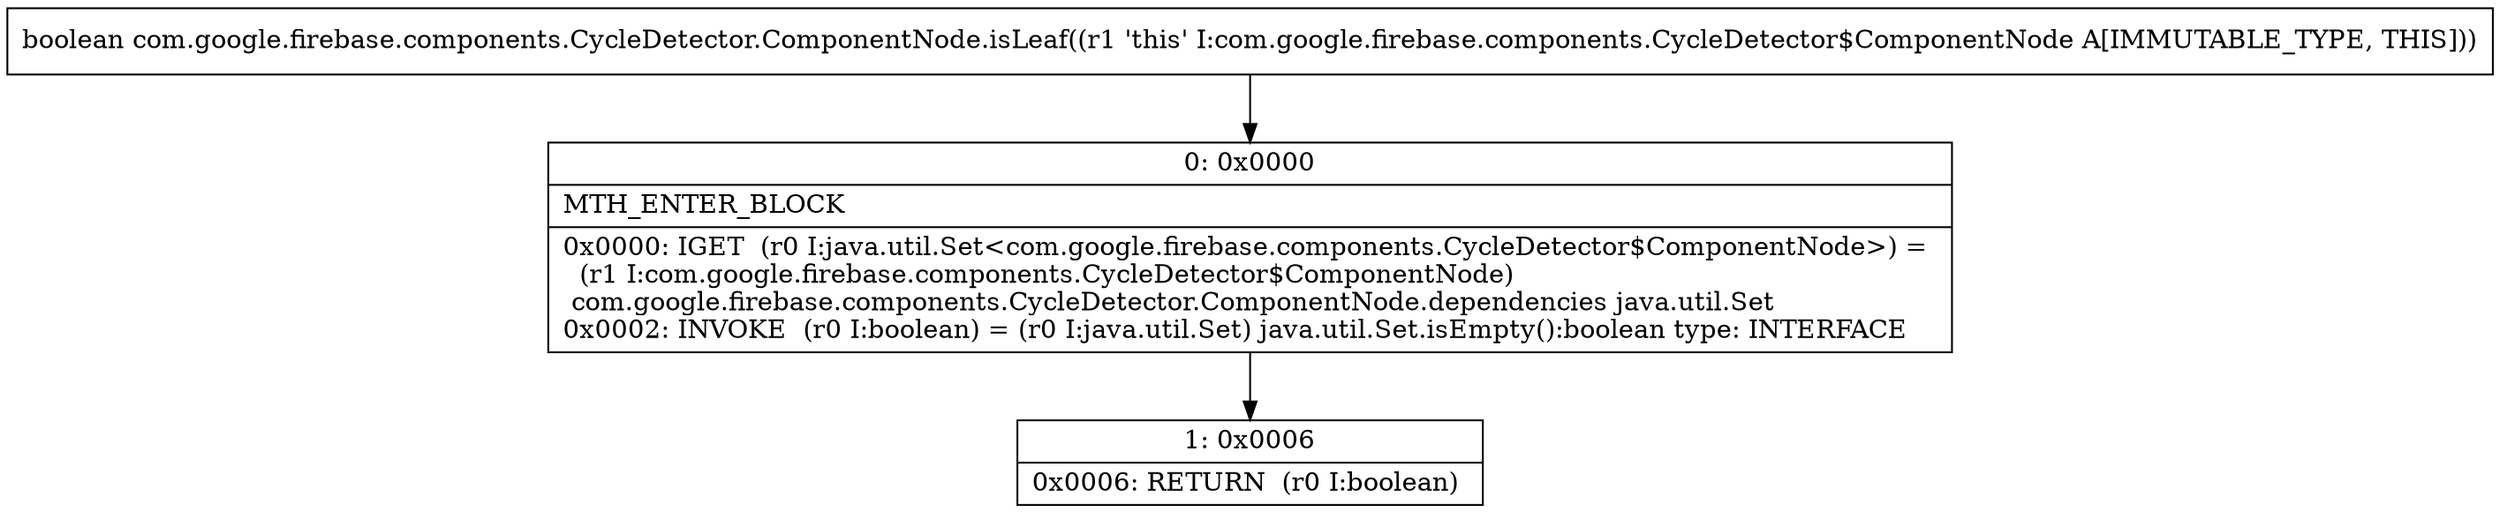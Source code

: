 digraph "CFG forcom.google.firebase.components.CycleDetector.ComponentNode.isLeaf()Z" {
Node_0 [shape=record,label="{0\:\ 0x0000|MTH_ENTER_BLOCK\l|0x0000: IGET  (r0 I:java.util.Set\<com.google.firebase.components.CycleDetector$ComponentNode\>) = \l  (r1 I:com.google.firebase.components.CycleDetector$ComponentNode)\l com.google.firebase.components.CycleDetector.ComponentNode.dependencies java.util.Set \l0x0002: INVOKE  (r0 I:boolean) = (r0 I:java.util.Set) java.util.Set.isEmpty():boolean type: INTERFACE \l}"];
Node_1 [shape=record,label="{1\:\ 0x0006|0x0006: RETURN  (r0 I:boolean) \l}"];
MethodNode[shape=record,label="{boolean com.google.firebase.components.CycleDetector.ComponentNode.isLeaf((r1 'this' I:com.google.firebase.components.CycleDetector$ComponentNode A[IMMUTABLE_TYPE, THIS])) }"];
MethodNode -> Node_0;
Node_0 -> Node_1;
}

